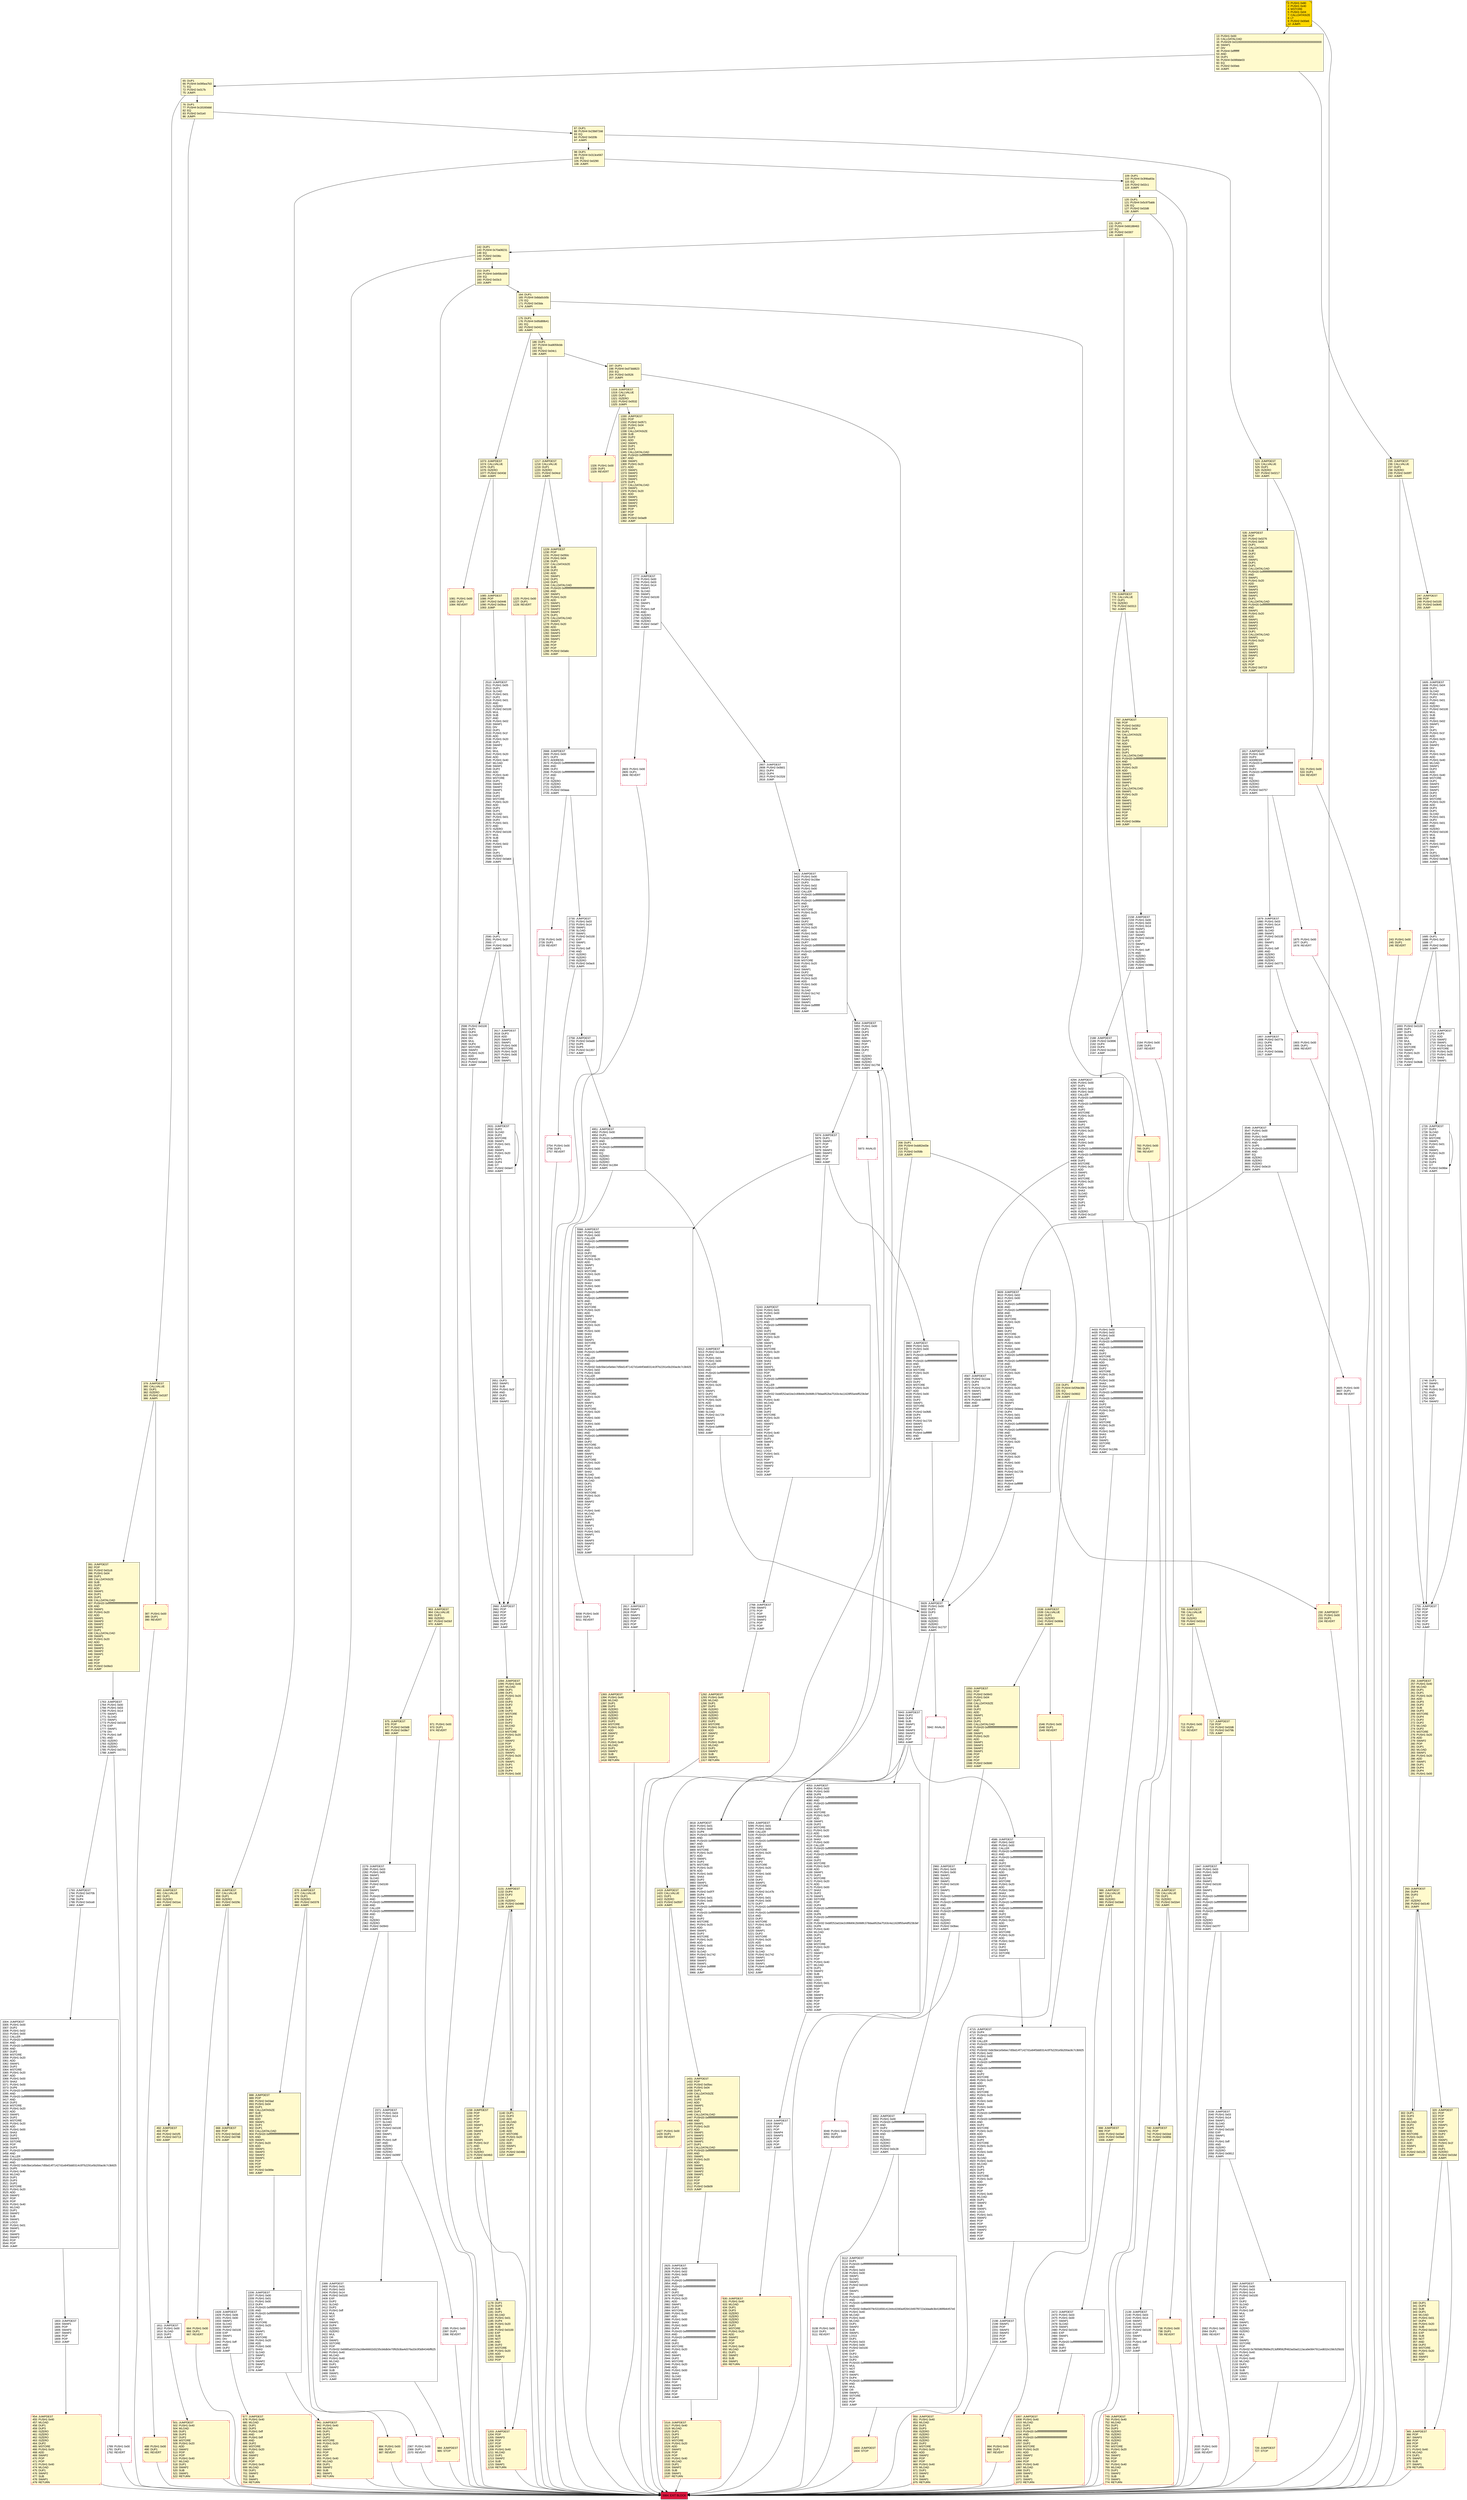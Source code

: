 digraph G {
bgcolor=transparent rankdir=UD;
node [shape=box style=filled color=black fillcolor=white fontname=arial fontcolor=black];
164 [label="164: DUP1\l165: PUSH4 0x8da5cb5b\l170: EQ\l171: PUSH2 0x03da\l174: JUMPI\l" fillcolor=lemonchiffon ];
5954 [label="5954: JUMPDEST\l5955: PUSH1 0x00\l5957: DUP1\l5958: DUP3\l5959: DUP5\l5960: ADD\l5961: SWAP1\l5962: POP\l5963: DUP4\l5964: DUP2\l5965: LT\l5966: ISZERO\l5967: ISZERO\l5968: ISZERO\l5969: PUSH2 0x1756\l5972: JUMPI\l" ];
4951 [label="4951: JUMPDEST\l4952: PUSH1 0x00\l4954: DUP1\l4955: PUSH20 0xffffffffffffffffffffffffffffffffffffffff\l4976: AND\l4977: DUP4\l4978: PUSH20 0xffffffffffffffffffffffffffffffffffffffff\l4999: AND\l5000: EQ\l5001: ISZERO\l5002: ISZERO\l5003: ISZERO\l5004: PUSH2 0x1394\l5007: JUMPI\l" ];
2726 [label="2726: PUSH1 0x00\l2728: DUP1\l2729: REVERT\l" shape=Msquare color=crimson ];
1685 [label="1685: DUP1\l1686: PUSH1 0x1f\l1688: LT\l1689: PUSH2 0x06b0\l1692: JUMPI\l" ];
197 [label="197: DUP1\l198: PUSH4 0xd73dd623\l203: EQ\l204: PUSH2 0x0526\l207: JUMPI\l" fillcolor=lemonchiffon ];
717 [label="717: JUMPDEST\l718: POP\l719: PUSH2 0x02d6\l722: PUSH2 0x079b\l725: JUMP\l" fillcolor=lemonchiffon ];
5943 [label="5943: JUMPDEST\l5944: DUP2\l5945: DUP4\l5946: SUB\l5947: SWAP1\l5948: POP\l5949: SWAP3\l5950: SWAP2\l5951: POP\l5952: POP\l5953: JUMP\l" ];
677 [label="677: JUMPDEST\l678: PUSH1 0x40\l680: MLOAD\l681: DUP1\l682: DUP3\l683: PUSH1 0xff\l685: AND\l686: PUSH1 0xff\l688: AND\l689: DUP2\l690: MSTORE\l691: PUSH1 0x20\l693: ADD\l694: SWAP2\l695: POP\l696: POP\l697: PUSH1 0x40\l699: MLOAD\l700: DUP1\l701: SWAP2\l702: SUB\l703: SWAP1\l704: RETURN\l" fillcolor=lemonchiffon shape=Msquare color=crimson ];
740 [label="740: JUMPDEST\l741: POP\l742: PUSH2 0x02ed\l745: PUSH2 0x085b\l748: JUMP\l" fillcolor=lemonchiffon ];
888 [label="888: JUMPDEST\l889: POP\l890: PUSH2 0x03ad\l893: PUSH1 0x04\l895: DUP1\l896: CALLDATASIZE\l897: SUB\l898: DUP2\l899: ADD\l900: SWAP1\l901: DUP1\l902: DUP1\l903: CALLDATALOAD\l904: PUSH20 0xffffffffffffffffffffffffffffffffffffffff\l925: AND\l926: SWAP1\l927: PUSH1 0x20\l929: ADD\l930: SWAP1\l931: SWAP3\l932: SWAP2\l933: SWAP1\l934: POP\l935: POP\l936: POP\l937: PUSH2 0x089e\l940: JUMP\l" fillcolor=lemonchiffon ];
2158 [label="2158: JUMPDEST\l2159: PUSH1 0x00\l2161: PUSH1 0x03\l2163: PUSH1 0x14\l2165: SWAP1\l2166: SLOAD\l2167: SWAP1\l2168: PUSH2 0x0100\l2171: EXP\l2172: SWAP1\l2173: DIV\l2174: PUSH1 0xff\l2176: AND\l2177: ISZERO\l2178: ISZERO\l2179: ISZERO\l2180: PUSH2 0x088c\l2183: JUMPI\l" ];
2472 [label="2472: JUMPDEST\l2473: PUSH1 0x03\l2475: PUSH1 0x00\l2477: SWAP1\l2478: SLOAD\l2479: SWAP1\l2480: PUSH2 0x0100\l2483: EXP\l2484: SWAP1\l2485: DIV\l2486: PUSH20 0xffffffffffffffffffffffffffffffffffffffff\l2507: AND\l2508: DUP2\l2509: JUMP\l" ];
131 [label="131: DUP1\l132: PUSH4 0x66188463\l137: EQ\l138: PUSH2 0x0307\l141: JUMPI\l" fillcolor=lemonchiffon ];
1085 [label="1085: JUMPDEST\l1086: POP\l1087: PUSH2 0x0446\l1090: PUSH2 0x09ce\l1093: JUMP\l" fillcolor=lemonchiffon ];
2631 [label="2631: JUMPDEST\l2632: DUP2\l2633: SLOAD\l2634: DUP2\l2635: MSTORE\l2636: SWAP1\l2637: PUSH1 0x01\l2639: ADD\l2640: SWAP1\l2641: PUSH1 0x20\l2643: ADD\l2644: DUP1\l2645: DUP4\l2646: GT\l2647: PUSH2 0x0a47\l2650: JUMPI\l" ];
1318 [label="1318: JUMPDEST\l1319: CALLVALUE\l1320: DUP1\l1321: ISZERO\l1322: PUSH2 0x0532\l1325: JUMPI\l" fillcolor=lemonchiffon ];
941 [label="941: JUMPDEST\l942: PUSH1 0x40\l944: MLOAD\l945: DUP1\l946: DUP3\l947: DUP2\l948: MSTORE\l949: PUSH1 0x20\l951: ADD\l952: SWAP2\l953: POP\l954: POP\l955: PUSH1 0x40\l957: MLOAD\l958: DUP1\l959: SWAP2\l960: SUB\l961: SWAP1\l962: RETURN\l" fillcolor=lemonchiffon shape=Msquare color=crimson ];
775 [label="775: JUMPDEST\l776: CALLVALUE\l777: DUP1\l778: ISZERO\l779: PUSH2 0x0313\l782: JUMPI\l" fillcolor=lemonchiffon ];
87 [label="87: DUP1\l88: PUSH4 0x23b872dd\l93: EQ\l94: PUSH2 0x020b\l97: JUMPI\l" fillcolor=lemonchiffon ];
387 [label="387: PUSH1 0x00\l389: DUP1\l390: REVERT\l" fillcolor=lemonchiffon shape=Msquare color=crimson ];
2617 [label="2617: JUMPDEST\l2618: DUP3\l2619: ADD\l2620: SWAP2\l2621: SWAP1\l2622: PUSH1 0x00\l2624: MSTORE\l2625: PUSH1 0x20\l2627: PUSH1 0x00\l2629: SHA3\l2630: SWAP1\l" ];
656 [label="656: JUMPDEST\l657: CALLVALUE\l658: DUP1\l659: ISZERO\l660: PUSH2 0x029c\l663: JUMPI\l" fillcolor=lemonchiffon ];
1073 [label="1073: JUMPDEST\l1074: CALLVALUE\l1075: DUP1\l1076: ISZERO\l1077: PUSH2 0x043d\l1080: JUMPI\l" fillcolor=lemonchiffon ];
3304 [label="3304: JUMPDEST\l3305: PUSH1 0x00\l3307: DUP2\l3308: PUSH1 0x02\l3310: PUSH1 0x00\l3312: CALLER\l3313: PUSH20 0xffffffffffffffffffffffffffffffffffffffff\l3334: AND\l3335: PUSH20 0xffffffffffffffffffffffffffffffffffffffff\l3356: AND\l3357: DUP2\l3358: MSTORE\l3359: PUSH1 0x20\l3361: ADD\l3362: SWAP1\l3363: DUP2\l3364: MSTORE\l3365: PUSH1 0x20\l3367: ADD\l3368: PUSH1 0x00\l3370: SHA3\l3371: PUSH1 0x00\l3373: DUP6\l3374: PUSH20 0xffffffffffffffffffffffffffffffffffffffff\l3395: AND\l3396: PUSH20 0xffffffffffffffffffffffffffffffffffffffff\l3417: AND\l3418: DUP2\l3419: MSTORE\l3420: PUSH1 0x20\l3422: ADD\l3423: SWAP1\l3424: DUP2\l3425: MSTORE\l3426: PUSH1 0x20\l3428: ADD\l3429: PUSH1 0x00\l3431: SHA3\l3432: DUP2\l3433: SWAP1\l3434: SSTORE\l3435: POP\l3436: DUP3\l3437: PUSH20 0xffffffffffffffffffffffffffffffffffffffff\l3458: AND\l3459: CALLER\l3460: PUSH20 0xffffffffffffffffffffffffffffffffffffffff\l3481: AND\l3482: PUSH32 0x8c5be1e5ebec7d5bd14f71427d1e84f3dd0314c0f7b2291e5b200ac8c7c3b925\l3515: DUP5\l3516: PUSH1 0x40\l3518: MLOAD\l3519: DUP1\l3520: DUP3\l3521: DUP2\l3522: MSTORE\l3523: PUSH1 0x20\l3525: ADD\l3526: SWAP2\l3527: POP\l3528: POP\l3529: PUSH1 0x40\l3531: MLOAD\l3532: DUP1\l3533: SWAP2\l3534: SUB\l3535: SWAP1\l3536: LOG3\l3537: PUSH1 0x01\l3539: SWAP1\l3540: POP\l3541: SWAP3\l3542: SWAP2\l3543: POP\l3544: POP\l3545: JUMP\l" ];
2184 [label="2184: PUSH1 0x00\l2186: DUP1\l2187: REVERT\l" shape=Msquare color=crimson ];
1203 [label="1203: JUMPDEST\l1204: POP\l1205: SWAP3\l1206: POP\l1207: POP\l1208: POP\l1209: PUSH1 0x40\l1211: MLOAD\l1212: DUP1\l1213: SWAP2\l1214: SUB\l1215: SWAP1\l1216: RETURN\l" fillcolor=lemonchiffon shape=Msquare color=crimson ];
4586 [label="4586: JUMPDEST\l4587: PUSH1 0x02\l4589: PUSH1 0x00\l4591: CALLER\l4592: PUSH20 0xffffffffffffffffffffffffffffffffffffffff\l4613: AND\l4614: PUSH20 0xffffffffffffffffffffffffffffffffffffffff\l4635: AND\l4636: DUP2\l4637: MSTORE\l4638: PUSH1 0x20\l4640: ADD\l4641: SWAP1\l4642: DUP2\l4643: MSTORE\l4644: PUSH1 0x20\l4646: ADD\l4647: PUSH1 0x00\l4649: SHA3\l4650: PUSH1 0x00\l4652: DUP7\l4653: PUSH20 0xffffffffffffffffffffffffffffffffffffffff\l4674: AND\l4675: PUSH20 0xffffffffffffffffffffffffffffffffffffffff\l4696: AND\l4697: DUP2\l4698: MSTORE\l4699: PUSH1 0x20\l4701: ADD\l4702: SWAP1\l4703: DUP2\l4704: MSTORE\l4705: PUSH1 0x20\l4707: ADD\l4708: PUSH1 0x00\l4710: SHA3\l4711: DUP2\l4712: SWAP1\l4713: SSTORE\l4714: POP\l" ];
1907 [label="1907: JUMPDEST\l1908: PUSH2 0x077e\l1911: DUP6\l1912: DUP6\l1913: DUP6\l1914: PUSH2 0x0dda\l1917: JUMP\l" ];
1292 [label="1292: JUMPDEST\l1293: PUSH1 0x40\l1295: MLOAD\l1296: DUP1\l1297: DUP3\l1298: ISZERO\l1299: ISZERO\l1300: ISZERO\l1301: ISZERO\l1302: DUP2\l1303: MSTORE\l1304: PUSH1 0x20\l1306: ADD\l1307: SWAP2\l1308: POP\l1309: POP\l1310: PUSH1 0x40\l1312: MLOAD\l1313: DUP1\l1314: SWAP2\l1315: SUB\l1316: SWAP1\l1317: RETURN\l" fillcolor=lemonchiffon shape=Msquare color=crimson ];
5008 [label="5008: PUSH1 0x00\l5010: DUP1\l5011: REVERT\l" shape=Msquare color=crimson ];
1330 [label="1330: JUMPDEST\l1331: POP\l1332: PUSH2 0x0571\l1335: PUSH1 0x04\l1337: DUP1\l1338: CALLDATASIZE\l1339: SUB\l1340: DUP2\l1341: ADD\l1342: SWAP1\l1343: DUP1\l1344: DUP1\l1345: CALLDATALOAD\l1346: PUSH20 0xffffffffffffffffffffffffffffffffffffffff\l1367: AND\l1368: SWAP1\l1369: PUSH1 0x20\l1371: ADD\l1372: SWAP1\l1373: SWAP3\l1374: SWAP2\l1375: SWAP1\l1376: DUP1\l1377: CALLDATALOAD\l1378: SWAP1\l1379: PUSH1 0x20\l1381: ADD\l1382: SWAP1\l1383: SWAP3\l1384: SWAP2\l1385: SWAP1\l1386: POP\l1387: POP\l1388: POP\l1389: PUSH2 0x0ad9\l1392: JUMP\l" fillcolor=lemonchiffon ];
1427 [label="1427: PUSH1 0x00\l1429: DUP1\l1430: REVERT\l" fillcolor=lemonchiffon shape=Msquare color=crimson ];
2139 [label="2139: JUMPDEST\l2140: PUSH1 0x03\l2142: PUSH1 0x14\l2144: SWAP1\l2145: SLOAD\l2146: SWAP1\l2147: PUSH2 0x0100\l2150: EXP\l2151: SWAP1\l2152: DIV\l2153: PUSH1 0xff\l2155: AND\l2156: DUP2\l2157: JUMP\l" ];
2598 [label="2598: PUSH2 0x0100\l2601: DUP1\l2602: DUP4\l2603: SLOAD\l2604: DIV\l2605: MUL\l2606: DUP4\l2607: MSTORE\l2608: SWAP2\l2609: PUSH1 0x20\l2611: ADD\l2612: SWAP2\l2613: PUSH2 0x0a64\l2616: JUMP\l" ];
2039 [label="2039: JUMPDEST\l2040: PUSH1 0x03\l2042: PUSH1 0x14\l2044: SWAP1\l2045: SLOAD\l2046: SWAP1\l2047: PUSH2 0x0100\l2050: EXP\l2051: SWAP1\l2052: DIV\l2053: PUSH1 0xff\l2055: AND\l2056: ISZERO\l2057: ISZERO\l2058: PUSH2 0x0812\l2061: JUMPI\l" ];
2198 [label="2198: JUMPDEST\l2199: SWAP1\l2200: POP\l2201: SWAP3\l2202: SWAP2\l2203: POP\l2204: POP\l2205: JUMP\l" ];
3609 [label="3609: JUMPDEST\l3610: PUSH1 0x02\l3612: PUSH1 0x00\l3614: DUP7\l3615: PUSH20 0xffffffffffffffffffffffffffffffffffffffff\l3636: AND\l3637: PUSH20 0xffffffffffffffffffffffffffffffffffffffff\l3658: AND\l3659: DUP2\l3660: MSTORE\l3661: PUSH1 0x20\l3663: ADD\l3664: SWAP1\l3665: DUP2\l3666: MSTORE\l3667: PUSH1 0x20\l3669: ADD\l3670: PUSH1 0x00\l3672: SHA3\l3673: PUSH1 0x00\l3675: CALLER\l3676: PUSH20 0xffffffffffffffffffffffffffffffffffffffff\l3697: AND\l3698: PUSH20 0xffffffffffffffffffffffffffffffffffffffff\l3719: AND\l3720: DUP2\l3721: MSTORE\l3722: PUSH1 0x20\l3724: ADD\l3725: SWAP1\l3726: DUP2\l3727: MSTORE\l3728: PUSH1 0x20\l3730: ADD\l3731: PUSH1 0x00\l3733: SHA3\l3734: SLOAD\l3735: SWAP1\l3736: POP\l3737: PUSH2 0x0eea\l3740: DUP4\l3741: PUSH1 0x01\l3743: PUSH1 0x00\l3745: DUP9\l3746: PUSH20 0xffffffffffffffffffffffffffffffffffffffff\l3767: AND\l3768: PUSH20 0xffffffffffffffffffffffffffffffffffffffff\l3789: AND\l3790: DUP2\l3791: MSTORE\l3792: PUSH1 0x20\l3794: ADD\l3795: SWAP1\l3796: DUP2\l3797: MSTORE\l3798: PUSH1 0x20\l3800: ADD\l3801: PUSH1 0x00\l3803: SHA3\l3804: SLOAD\l3805: PUSH2 0x1729\l3808: SWAP1\l3809: SWAP2\l3810: SWAP1\l3811: PUSH4 0xffffffff\l3816: AND\l3817: JUMP\l" ];
664 [label="664: PUSH1 0x00\l666: DUP1\l667: REVERT\l" fillcolor=lemonchiffon shape=Msquare color=crimson ];
5974 [label="5974: JUMPDEST\l5975: DUP1\l5976: SWAP2\l5977: POP\l5978: POP\l5979: SWAP3\l5980: SWAP2\l5981: POP\l5982: POP\l5983: JUMP\l" ];
535 [label="535: JUMPDEST\l536: POP\l537: PUSH2 0x0276\l540: PUSH1 0x04\l542: DUP1\l543: CALLDATASIZE\l544: SUB\l545: DUP2\l546: ADD\l547: SWAP1\l548: DUP1\l549: DUP1\l550: CALLDATALOAD\l551: PUSH20 0xffffffffffffffffffffffffffffffffffffffff\l572: AND\l573: SWAP1\l574: PUSH1 0x20\l576: ADD\l577: SWAP1\l578: SWAP3\l579: SWAP2\l580: SWAP1\l581: DUP1\l582: CALLDATALOAD\l583: PUSH20 0xffffffffffffffffffffffffffffffffffffffff\l604: AND\l605: SWAP1\l606: PUSH1 0x20\l608: ADD\l609: SWAP1\l610: SWAP3\l611: SWAP2\l612: SWAP1\l613: DUP1\l614: CALLDATALOAD\l615: SWAP1\l616: PUSH1 0x20\l618: ADD\l619: SWAP1\l620: SWAP3\l621: SWAP2\l622: SWAP1\l623: POP\l624: POP\l625: POP\l626: PUSH2 0x0719\l629: JUMP\l" fillcolor=lemonchiffon ];
208 [label="208: DUP1\l209: PUSH4 0xdd62ed3e\l214: EQ\l215: PUSH2 0x058b\l218: JUMPI\l" fillcolor=lemonchiffon ];
2510 [label="2510: JUMPDEST\l2511: PUSH1 0x05\l2513: DUP1\l2514: SLOAD\l2515: PUSH1 0x01\l2517: DUP2\l2518: PUSH1 0x01\l2520: AND\l2521: ISZERO\l2522: PUSH2 0x0100\l2525: MUL\l2526: SUB\l2527: AND\l2528: PUSH1 0x02\l2530: SWAP1\l2531: DIV\l2532: DUP1\l2533: PUSH1 0x1f\l2535: ADD\l2536: PUSH1 0x20\l2538: DUP1\l2539: SWAP2\l2540: DIV\l2541: MUL\l2542: PUSH1 0x20\l2544: ADD\l2545: PUSH1 0x40\l2547: MLOAD\l2548: SWAP1\l2549: DUP2\l2550: ADD\l2551: PUSH1 0x40\l2553: MSTORE\l2554: DUP1\l2555: SWAP3\l2556: SWAP2\l2557: SWAP1\l2558: DUP2\l2559: DUP2\l2560: MSTORE\l2561: PUSH1 0x20\l2563: ADD\l2564: DUP3\l2565: DUP1\l2566: SLOAD\l2567: PUSH1 0x01\l2569: DUP2\l2570: PUSH1 0x01\l2572: AND\l2573: ISZERO\l2574: PUSH2 0x0100\l2577: MUL\l2578: SUB\l2579: AND\l2580: PUSH1 0x02\l2582: SWAP1\l2583: DIV\l2584: DUP1\l2585: ISZERO\l2586: PUSH2 0x0a64\l2589: JUMPI\l" ];
736 [label="736: PUSH1 0x00\l738: DUP1\l739: REVERT\l" fillcolor=lemonchiffon shape=Msquare color=crimson ];
726 [label="726: JUMPDEST\l727: STOP\l" fillcolor=lemonchiffon shape=Msquare color=crimson ];
2807 [label="2807: JUMPDEST\l2808: PUSH2 0x0b01\l2811: DUP4\l2812: DUP4\l2813: PUSH2 0x152d\l2816: JUMP\l" ];
994 [label="994: PUSH1 0x00\l996: DUP1\l997: REVERT\l" fillcolor=lemonchiffon shape=Msquare color=crimson ];
2777 [label="2777: JUMPDEST\l2778: PUSH1 0x00\l2780: PUSH1 0x03\l2782: PUSH1 0x14\l2784: SWAP1\l2785: SLOAD\l2786: SWAP1\l2787: PUSH2 0x0100\l2790: EXP\l2791: SWAP1\l2792: DIV\l2793: PUSH1 0xff\l2795: AND\l2796: ISZERO\l2797: ISZERO\l2798: ISZERO\l2799: PUSH2 0x0af7\l2802: JUMPI\l" ];
1431 [label="1431: JUMPDEST\l1432: POP\l1433: PUSH2 0x05ec\l1436: PUSH1 0x04\l1438: DUP1\l1439: CALLDATASIZE\l1440: SUB\l1441: DUP2\l1442: ADD\l1443: SWAP1\l1444: DUP1\l1445: DUP1\l1446: CALLDATALOAD\l1447: PUSH20 0xffffffffffffffffffffffffffffffffffffffff\l1468: AND\l1469: SWAP1\l1470: PUSH1 0x20\l1472: ADD\l1473: SWAP1\l1474: SWAP3\l1475: SWAP2\l1476: SWAP1\l1477: DUP1\l1478: CALLDATALOAD\l1479: PUSH20 0xffffffffffffffffffffffffffffffffffffffff\l1500: AND\l1501: SWAP1\l1502: PUSH1 0x20\l1504: ADD\l1505: SWAP1\l1506: SWAP3\l1507: SWAP2\l1508: SWAP1\l1509: POP\l1510: POP\l1511: POP\l1512: PUSH2 0x0b09\l1515: JUMP\l" fillcolor=lemonchiffon ];
1693 [label="1693: PUSH2 0x0100\l1696: DUP1\l1697: DUP4\l1698: SLOAD\l1699: DIV\l1700: MUL\l1701: DUP4\l1702: MSTORE\l1703: SWAP2\l1704: PUSH1 0x20\l1706: ADD\l1707: SWAP2\l1708: PUSH2 0x06db\l1711: JUMP\l" ];
501 [label="501: JUMPDEST\l502: PUSH1 0x40\l504: MLOAD\l505: DUP1\l506: DUP3\l507: DUP2\l508: MSTORE\l509: PUSH1 0x20\l511: ADD\l512: SWAP2\l513: POP\l514: POP\l515: PUSH1 0x40\l517: MLOAD\l518: DUP1\l519: SWAP2\l520: SUB\l521: SWAP1\l522: RETURN\l" fillcolor=lemonchiffon shape=Msquare color=crimson ];
488 [label="488: PUSH1 0x00\l490: DUP1\l491: REVERT\l" fillcolor=lemonchiffon shape=Msquare color=crimson ];
3048 [label="3048: PUSH1 0x00\l3050: DUP1\l3051: REVERT\l" shape=Msquare color=crimson ];
630 [label="630: JUMPDEST\l631: PUSH1 0x40\l633: MLOAD\l634: DUP1\l635: DUP3\l636: ISZERO\l637: ISZERO\l638: ISZERO\l639: ISZERO\l640: DUP2\l641: MSTORE\l642: PUSH1 0x20\l644: ADD\l645: SWAP2\l646: POP\l647: POP\l648: PUSH1 0x40\l650: MLOAD\l651: DUP1\l652: SWAP2\l653: SUB\l654: SWAP1\l655: RETURN\l" fillcolor=lemonchiffon shape=Msquare color=crimson ];
2399 [label="2399: JUMPDEST\l2400: PUSH1 0x01\l2402: PUSH1 0x03\l2404: PUSH1 0x14\l2406: PUSH2 0x0100\l2409: EXP\l2410: DUP2\l2411: SLOAD\l2412: DUP2\l2413: PUSH1 0xff\l2415: MUL\l2416: NOT\l2417: AND\l2418: SWAP1\l2419: DUP4\l2420: ISZERO\l2421: ISZERO\l2422: MUL\l2423: OR\l2424: SWAP1\l2425: SSTORE\l2426: POP\l2427: PUSH32 0x6985a02210a168e66602d3235cb6db0e70f92b3ba4d376a33c0f3d9434bff625\l2460: PUSH1 0x40\l2462: MLOAD\l2463: PUSH1 0x40\l2465: MLOAD\l2466: DUP1\l2467: SWAP2\l2468: SUB\l2469: SWAP1\l2470: LOG1\l2471: JUMP\l" ];
984 [label="984: JUMPDEST\l985: STOP\l" fillcolor=lemonchiffon shape=Msquare color=crimson ];
1393 [label="1393: JUMPDEST\l1394: PUSH1 0x40\l1396: MLOAD\l1397: DUP1\l1398: DUP3\l1399: ISZERO\l1400: ISZERO\l1401: ISZERO\l1402: ISZERO\l1403: DUP2\l1404: MSTORE\l1405: PUSH1 0x20\l1407: ADD\l1408: SWAP2\l1409: POP\l1410: POP\l1411: PUSH1 0x40\l1413: MLOAD\l1414: DUP1\l1415: SWAP2\l1416: SUB\l1417: SWAP1\l1418: RETURN\l" fillcolor=lemonchiffon shape=Msquare color=crimson ];
2960 [label="2960: JUMPDEST\l2961: PUSH1 0x03\l2963: PUSH1 0x00\l2965: SWAP1\l2966: SLOAD\l2967: SWAP1\l2968: PUSH2 0x0100\l2971: EXP\l2972: SWAP1\l2973: DIV\l2974: PUSH20 0xffffffffffffffffffffffffffffffffffffffff\l2995: AND\l2996: PUSH20 0xffffffffffffffffffffffffffffffffffffffff\l3017: AND\l3018: CALLER\l3019: PUSH20 0xffffffffffffffffffffffffffffffffffffffff\l3040: AND\l3041: EQ\l3042: ISZERO\l3043: ISZERO\l3044: PUSH2 0x0bec\l3047: JUMPI\l" ];
2066 [label="2066: JUMPDEST\l2067: PUSH1 0x00\l2069: PUSH1 0x03\l2071: PUSH1 0x14\l2073: PUSH2 0x0100\l2076: EXP\l2077: DUP2\l2078: SLOAD\l2079: DUP2\l2080: PUSH1 0xff\l2082: MUL\l2083: NOT\l2084: AND\l2085: SWAP1\l2086: DUP4\l2087: ISZERO\l2088: ISZERO\l2089: MUL\l2090: OR\l2091: SWAP1\l2092: SSTORE\l2093: POP\l2094: PUSH32 0x7805862f689e2f13df9f062ff482ad3ad112aca9e0847911ed832e158c525b33\l2127: PUSH1 0x40\l2129: MLOAD\l2130: PUSH1 0x40\l2132: MLOAD\l2133: DUP1\l2134: SWAP2\l2135: SUB\l2136: SWAP1\l2137: LOG1\l2138: JUMP\l" ];
243 [label="243: PUSH1 0x00\l245: DUP1\l246: REVERT\l" fillcolor=lemonchiffon shape=Msquare color=crimson ];
2035 [label="2035: PUSH1 0x00\l2037: DUP1\l2038: REVERT\l" shape=Msquare color=crimson ];
2660 [label="2660: JUMPDEST\l2661: POP\l2662: POP\l2663: POP\l2664: POP\l2665: POP\l2666: DUP2\l2667: JUMP\l" ];
2803 [label="2803: PUSH1 0x00\l2805: DUP1\l2806: REVERT\l" shape=Msquare color=crimson ];
5566 [label="5566: JUMPDEST\l5567: PUSH1 0x02\l5569: PUSH1 0x00\l5571: CALLER\l5572: PUSH20 0xffffffffffffffffffffffffffffffffffffffff\l5593: AND\l5594: PUSH20 0xffffffffffffffffffffffffffffffffffffffff\l5615: AND\l5616: DUP2\l5617: MSTORE\l5618: PUSH1 0x20\l5620: ADD\l5621: SWAP1\l5622: DUP2\l5623: MSTORE\l5624: PUSH1 0x20\l5626: ADD\l5627: PUSH1 0x00\l5629: SHA3\l5630: PUSH1 0x00\l5632: DUP6\l5633: PUSH20 0xffffffffffffffffffffffffffffffffffffffff\l5654: AND\l5655: PUSH20 0xffffffffffffffffffffffffffffffffffffffff\l5676: AND\l5677: DUP2\l5678: MSTORE\l5679: PUSH1 0x20\l5681: ADD\l5682: SWAP1\l5683: DUP2\l5684: MSTORE\l5685: PUSH1 0x20\l5687: ADD\l5688: PUSH1 0x00\l5690: SHA3\l5691: DUP2\l5692: SWAP1\l5693: SSTORE\l5694: POP\l5695: DUP3\l5696: PUSH20 0xffffffffffffffffffffffffffffffffffffffff\l5717: AND\l5718: CALLER\l5719: PUSH20 0xffffffffffffffffffffffffffffffffffffffff\l5740: AND\l5741: PUSH32 0x8c5be1e5ebec7d5bd14f71427d1e84f3dd0314c0f7b2291e5b200ac8c7c3b925\l5774: PUSH1 0x02\l5776: PUSH1 0x00\l5778: CALLER\l5779: PUSH20 0xffffffffffffffffffffffffffffffffffffffff\l5800: AND\l5801: PUSH20 0xffffffffffffffffffffffffffffffffffffffff\l5822: AND\l5823: DUP2\l5824: MSTORE\l5825: PUSH1 0x20\l5827: ADD\l5828: SWAP1\l5829: DUP2\l5830: MSTORE\l5831: PUSH1 0x20\l5833: ADD\l5834: PUSH1 0x00\l5836: SHA3\l5837: PUSH1 0x00\l5839: DUP8\l5840: PUSH20 0xffffffffffffffffffffffffffffffffffffffff\l5861: AND\l5862: PUSH20 0xffffffffffffffffffffffffffffffffffffffff\l5883: AND\l5884: DUP2\l5885: MSTORE\l5886: PUSH1 0x20\l5888: ADD\l5889: SWAP1\l5890: DUP2\l5891: MSTORE\l5892: PUSH1 0x20\l5894: ADD\l5895: PUSH1 0x00\l5897: SHA3\l5898: SLOAD\l5899: PUSH1 0x40\l5901: MLOAD\l5902: DUP1\l5903: DUP3\l5904: DUP2\l5905: MSTORE\l5906: PUSH1 0x20\l5908: ADD\l5909: SWAP2\l5910: POP\l5911: POP\l5912: PUSH1 0x40\l5914: MLOAD\l5915: DUP1\l5916: SWAP2\l5917: SUB\l5918: SWAP1\l5919: LOG3\l5920: PUSH1 0x01\l5922: SWAP1\l5923: POP\l5924: SWAP3\l5925: SWAP2\l5926: POP\l5927: POP\l5928: JUMP\l" ];
1789 [label="1789: PUSH1 0x00\l1791: DUP1\l1792: REVERT\l" shape=Msquare color=crimson ];
2188 [label="2188: JUMPDEST\l2189: PUSH2 0x0896\l2192: DUP4\l2193: DUP4\l2194: PUSH2 0x10c6\l2197: JUMP\l" ];
0 [label="0: PUSH1 0x80\l2: PUSH1 0x40\l4: MSTORE\l5: PUSH1 0x04\l7: CALLDATASIZE\l8: LT\l9: PUSH2 0x00e6\l12: JUMPI\l" fillcolor=lemonchiffon shape=Msquare fillcolor=gold ];
728 [label="728: JUMPDEST\l729: CALLVALUE\l730: DUP1\l731: ISZERO\l732: PUSH2 0x02e4\l735: JUMPI\l" fillcolor=lemonchiffon ];
1538 [label="1538: JUMPDEST\l1539: CALLVALUE\l1540: DUP1\l1541: ISZERO\l1542: PUSH2 0x060e\l1545: JUMPI\l" fillcolor=lemonchiffon ];
340 [label="340: DUP1\l341: DUP3\l342: SUB\l343: DUP1\l344: MLOAD\l345: PUSH1 0x01\l347: DUP4\l348: PUSH1 0x20\l350: SUB\l351: PUSH2 0x0100\l354: EXP\l355: SUB\l356: NOT\l357: AND\l358: DUP2\l359: MSTORE\l360: PUSH1 0x20\l362: ADD\l363: SWAP2\l364: POP\l" fillcolor=lemonchiffon ];
1516 [label="1516: JUMPDEST\l1517: PUSH1 0x40\l1519: MLOAD\l1520: DUP1\l1521: DUP3\l1522: DUP2\l1523: MSTORE\l1524: PUSH1 0x20\l1526: ADD\l1527: SWAP2\l1528: POP\l1529: POP\l1530: PUSH1 0x40\l1532: MLOAD\l1533: DUP1\l1534: SWAP2\l1535: SUB\l1536: SWAP1\l1537: RETURN\l" fillcolor=lemonchiffon shape=Msquare color=crimson ];
5984 [label="5984: EXIT BLOCK\l" fillcolor=crimson ];
219 [label="219: DUP1\l220: PUSH4 0xf2fde38b\l225: EQ\l226: PUSH2 0x0602\l229: JUMPI\l" fillcolor=lemonchiffon ];
186 [label="186: DUP1\l187: PUSH4 0xa9059cbb\l192: EQ\l193: PUSH2 0x04c1\l196: JUMPI\l" fillcolor=lemonchiffon ];
2651 [label="2651: DUP3\l2652: SWAP1\l2653: SUB\l2654: PUSH1 0x1f\l2656: AND\l2657: DUP3\l2658: ADD\l2659: SWAP2\l" ];
2754 [label="2754: PUSH1 0x00\l2756: DUP1\l2757: REVERT\l" shape=Msquare color=crimson ];
713 [label="713: PUSH1 0x00\l715: DUP1\l716: REVERT\l" fillcolor=lemonchiffon shape=Msquare color=crimson ];
1225 [label="1225: PUSH1 0x00\l1227: DUP1\l1228: REVERT\l" fillcolor=lemonchiffon shape=Msquare color=crimson ];
1879 [label="1879: JUMPDEST\l1880: PUSH1 0x03\l1882: PUSH1 0x14\l1884: SWAP1\l1885: SLOAD\l1886: SWAP1\l1887: PUSH2 0x0100\l1890: EXP\l1891: SWAP1\l1892: DIV\l1893: PUSH1 0xff\l1895: AND\l1896: ISZERO\l1897: ISZERO\l1898: ISZERO\l1899: PUSH2 0x0773\l1902: JUMPI\l" ];
293 [label="293: JUMPDEST\l294: DUP4\l295: DUP2\l296: LT\l297: ISZERO\l298: PUSH2 0x0140\l301: JUMPI\l" fillcolor=lemonchiffon ];
1947 [label="1947: JUMPDEST\l1948: PUSH1 0x03\l1950: PUSH1 0x00\l1952: SWAP1\l1953: SLOAD\l1954: SWAP1\l1955: PUSH2 0x0100\l1958: EXP\l1959: SWAP1\l1960: DIV\l1961: PUSH20 0xffffffffffffffffffffffffffffffffffffffff\l1982: AND\l1983: PUSH20 0xffffffffffffffffffffffffffffffffffffffff\l2004: AND\l2005: CALLER\l2006: PUSH20 0xffffffffffffffffffffffffffffffffffffffff\l2027: AND\l2028: EQ\l2029: ISZERO\l2030: ISZERO\l2031: PUSH2 0x07f7\l2034: JUMPI\l" ];
971 [label="971: PUSH1 0x00\l973: DUP1\l974: REVERT\l" fillcolor=lemonchiffon shape=Msquare color=crimson ];
1140 [label="1140: DUP1\l1141: DUP3\l1142: ADD\l1143: MLOAD\l1144: DUP2\l1145: DUP5\l1146: ADD\l1147: MSTORE\l1148: PUSH1 0x20\l1150: DUP2\l1151: ADD\l1152: SWAP1\l1153: POP\l1154: PUSH2 0x046b\l1157: JUMP\l" fillcolor=lemonchiffon ];
4294 [label="4294: JUMPDEST\l4295: PUSH1 0x00\l4297: DUP1\l4298: PUSH1 0x02\l4300: PUSH1 0x00\l4302: CALLER\l4303: PUSH20 0xffffffffffffffffffffffffffffffffffffffff\l4324: AND\l4325: PUSH20 0xffffffffffffffffffffffffffffffffffffffff\l4346: AND\l4347: DUP2\l4348: MSTORE\l4349: PUSH1 0x20\l4351: ADD\l4352: SWAP1\l4353: DUP2\l4354: MSTORE\l4355: PUSH1 0x20\l4357: ADD\l4358: PUSH1 0x00\l4360: SHA3\l4361: PUSH1 0x00\l4363: DUP6\l4364: PUSH20 0xffffffffffffffffffffffffffffffffffffffff\l4385: AND\l4386: PUSH20 0xffffffffffffffffffffffffffffffffffffffff\l4407: AND\l4408: DUP2\l4409: MSTORE\l4410: PUSH1 0x20\l4412: ADD\l4413: SWAP1\l4414: DUP2\l4415: MSTORE\l4416: PUSH1 0x20\l4418: ADD\l4419: PUSH1 0x00\l4421: SHA3\l4422: SLOAD\l4423: SWAP1\l4424: POP\l4425: DUP1\l4426: DUP4\l4427: GT\l4428: ISZERO\l4429: PUSH2 0x11d7\l4432: JUMPI\l" ];
986 [label="986: JUMPDEST\l987: CALLVALUE\l988: DUP1\l989: ISZERO\l990: PUSH2 0x03e6\l993: JUMPI\l" fillcolor=lemonchiffon ];
975 [label="975: JUMPDEST\l976: POP\l977: PUSH2 0x03d8\l980: PUSH2 0x08e7\l983: JUMP\l" fillcolor=lemonchiffon ];
850 [label="850: JUMPDEST\l851: PUSH1 0x40\l853: MLOAD\l854: DUP1\l855: DUP3\l856: ISZERO\l857: ISZERO\l858: ISZERO\l859: ISZERO\l860: DUP2\l861: MSTORE\l862: PUSH1 0x20\l864: ADD\l865: SWAP2\l866: POP\l867: POP\l868: PUSH1 0x40\l870: MLOAD\l871: DUP1\l872: SWAP2\l873: SUB\l874: SWAP1\l875: RETURN\l" fillcolor=lemonchiffon shape=Msquare color=crimson ];
876 [label="876: JUMPDEST\l877: CALLVALUE\l878: DUP1\l879: ISZERO\l880: PUSH2 0x0378\l883: JUMPI\l" fillcolor=lemonchiffon ];
1550 [label="1550: JUMPDEST\l1551: POP\l1552: PUSH2 0x0643\l1555: PUSH1 0x04\l1557: DUP1\l1558: CALLDATASIZE\l1559: SUB\l1560: DUP2\l1561: ADD\l1562: SWAP1\l1563: DUP1\l1564: DUP1\l1565: CALLDATALOAD\l1566: PUSH20 0xffffffffffffffffffffffffffffffffffffffff\l1587: AND\l1588: SWAP1\l1589: PUSH1 0x20\l1591: ADD\l1592: SWAP1\l1593: SWAP3\l1594: SWAP2\l1595: SWAP1\l1596: POP\l1597: POP\l1598: POP\l1599: PUSH2 0x0b90\l1602: JUMP\l" fillcolor=lemonchiffon ];
480 [label="480: JUMPDEST\l481: CALLVALUE\l482: DUP1\l483: ISZERO\l484: PUSH2 0x01ec\l487: JUMPI\l" fillcolor=lemonchiffon ];
76 [label="76: DUP1\l77: PUSH4 0x18160ddd\l82: EQ\l83: PUSH2 0x01e0\l86: JUMPI\l" fillcolor=lemonchiffon ];
5012 [label="5012: JUMPDEST\l5013: PUSH2 0x13e6\l5016: DUP3\l5017: PUSH1 0x01\l5019: PUSH1 0x00\l5021: CALLER\l5022: PUSH20 0xffffffffffffffffffffffffffffffffffffffff\l5043: AND\l5044: PUSH20 0xffffffffffffffffffffffffffffffffffffffff\l5065: AND\l5066: DUP2\l5067: MSTORE\l5068: PUSH1 0x20\l5070: ADD\l5071: SWAP1\l5072: DUP2\l5073: MSTORE\l5074: PUSH1 0x20\l5076: ADD\l5077: PUSH1 0x00\l5079: SHA3\l5080: SLOAD\l5081: PUSH2 0x1729\l5084: SWAP1\l5085: SWAP2\l5086: SWAP1\l5087: PUSH4 0xffffffff\l5092: AND\l5093: JUMP\l" ];
3546 [label="3546: JUMPDEST\l3547: PUSH1 0x00\l3549: DUP1\l3550: PUSH1 0x00\l3552: PUSH20 0xffffffffffffffffffffffffffffffffffffffff\l3573: AND\l3574: DUP5\l3575: PUSH20 0xffffffffffffffffffffffffffffffffffffffff\l3596: AND\l3597: EQ\l3598: ISZERO\l3599: ISZERO\l3600: ISZERO\l3601: PUSH2 0x0e19\l3604: JUMPI\l" ];
2206 [label="2206: JUMPDEST\l2207: PUSH1 0x00\l2209: PUSH1 0x01\l2211: PUSH1 0x00\l2213: DUP4\l2214: PUSH20 0xffffffffffffffffffffffffffffffffffffffff\l2235: AND\l2236: PUSH20 0xffffffffffffffffffffffffffffffffffffffff\l2257: AND\l2258: DUP2\l2259: MSTORE\l2260: PUSH1 0x20\l2262: ADD\l2263: SWAP1\l2264: DUP2\l2265: MSTORE\l2266: PUSH1 0x20\l2268: ADD\l2269: PUSH1 0x00\l2271: SHA3\l2272: SLOAD\l2273: SWAP1\l2274: POP\l2275: SWAP2\l2276: SWAP1\l2277: POP\l2278: JUMP\l" ];
2768 [label="2768: JUMPDEST\l2769: SWAP2\l2770: POP\l2771: POP\l2772: SWAP3\l2773: SWAP2\l2774: POP\l2775: POP\l2776: JUMP\l" ];
3818 [label="3818: JUMPDEST\l3819: PUSH1 0x01\l3821: PUSH1 0x00\l3823: DUP8\l3824: PUSH20 0xffffffffffffffffffffffffffffffffffffffff\l3845: AND\l3846: PUSH20 0xffffffffffffffffffffffffffffffffffffffff\l3867: AND\l3868: DUP2\l3869: MSTORE\l3870: PUSH1 0x20\l3872: ADD\l3873: SWAP1\l3874: DUP2\l3875: MSTORE\l3876: PUSH1 0x20\l3878: ADD\l3879: PUSH1 0x00\l3881: SHA3\l3882: DUP2\l3883: SWAP1\l3884: SSTORE\l3885: POP\l3886: PUSH2 0x0f7f\l3889: DUP4\l3890: PUSH1 0x01\l3892: PUSH1 0x00\l3894: DUP8\l3895: PUSH20 0xffffffffffffffffffffffffffffffffffffffff\l3916: AND\l3917: PUSH20 0xffffffffffffffffffffffffffffffffffffffff\l3938: AND\l3939: DUP2\l3940: MSTORE\l3941: PUSH1 0x20\l3943: ADD\l3944: SWAP1\l3945: DUP2\l3946: MSTORE\l3947: PUSH1 0x20\l3949: ADD\l3950: PUSH1 0x00\l3952: SHA3\l3953: SLOAD\l3954: PUSH2 0x1742\l3957: SWAP1\l3958: SWAP2\l3959: SWAP1\l3960: PUSH4 0xffffffff\l3965: AND\l3966: JUMP\l" ];
1793 [label="1793: JUMPDEST\l1794: PUSH2 0x070b\l1797: DUP4\l1798: DUP4\l1799: PUSH2 0x0ce8\l1802: JUMP\l" ];
523 [label="523: JUMPDEST\l524: CALLVALUE\l525: DUP1\l526: ISZERO\l527: PUSH2 0x0217\l530: JUMPI\l" fillcolor=lemonchiffon ];
3108 [label="3108: PUSH1 0x00\l3110: DUP1\l3111: REVERT\l" shape=Msquare color=crimson ];
4715 [label="4715: JUMPDEST\l4716: DUP4\l4717: PUSH20 0xffffffffffffffffffffffffffffffffffffffff\l4738: AND\l4739: CALLER\l4740: PUSH20 0xffffffffffffffffffffffffffffffffffffffff\l4761: AND\l4762: PUSH32 0x8c5be1e5ebec7d5bd14f71427d1e84f3dd0314c0f7b2291e5b200ac8c7c3b925\l4795: PUSH1 0x02\l4797: PUSH1 0x00\l4799: CALLER\l4800: PUSH20 0xffffffffffffffffffffffffffffffffffffffff\l4821: AND\l4822: PUSH20 0xffffffffffffffffffffffffffffffffffffffff\l4843: AND\l4844: DUP2\l4845: MSTORE\l4846: PUSH1 0x20\l4848: ADD\l4849: SWAP1\l4850: DUP2\l4851: MSTORE\l4852: PUSH1 0x20\l4854: ADD\l4855: PUSH1 0x00\l4857: SHA3\l4858: PUSH1 0x00\l4860: DUP9\l4861: PUSH20 0xffffffffffffffffffffffffffffffffffffffff\l4882: AND\l4883: PUSH20 0xffffffffffffffffffffffffffffffffffffffff\l4904: AND\l4905: DUP2\l4906: MSTORE\l4907: PUSH1 0x20\l4909: ADD\l4910: SWAP1\l4911: DUP2\l4912: MSTORE\l4913: PUSH1 0x20\l4915: ADD\l4916: PUSH1 0x00\l4918: SHA3\l4919: SLOAD\l4920: PUSH1 0x40\l4922: MLOAD\l4923: DUP1\l4924: DUP3\l4925: DUP2\l4926: MSTORE\l4927: PUSH1 0x20\l4929: ADD\l4930: SWAP2\l4931: POP\l4932: POP\l4933: PUSH1 0x40\l4935: MLOAD\l4936: DUP1\l4937: SWAP2\l4938: SUB\l4939: SWAP1\l4940: LOG3\l4941: PUSH1 0x01\l4943: SWAP2\l4944: POP\l4945: POP\l4946: SWAP3\l4947: SWAP2\l4948: POP\l4949: POP\l4950: JUMP\l" ];
5929 [label="5929: JUMPDEST\l5930: PUSH1 0x00\l5932: DUP3\l5933: DUP3\l5934: GT\l5935: ISZERO\l5936: ISZERO\l5937: ISZERO\l5938: PUSH2 0x1737\l5941: JUMPI\l" ];
4053 [label="4053: JUMPDEST\l4054: PUSH1 0x02\l4056: PUSH1 0x00\l4058: DUP8\l4059: PUSH20 0xffffffffffffffffffffffffffffffffffffffff\l4080: AND\l4081: PUSH20 0xffffffffffffffffffffffffffffffffffffffff\l4102: AND\l4103: DUP2\l4104: MSTORE\l4105: PUSH1 0x20\l4107: ADD\l4108: SWAP1\l4109: DUP2\l4110: MSTORE\l4111: PUSH1 0x20\l4113: ADD\l4114: PUSH1 0x00\l4116: SHA3\l4117: PUSH1 0x00\l4119: CALLER\l4120: PUSH20 0xffffffffffffffffffffffffffffffffffffffff\l4141: AND\l4142: PUSH20 0xffffffffffffffffffffffffffffffffffffffff\l4163: AND\l4164: DUP2\l4165: MSTORE\l4166: PUSH1 0x20\l4168: ADD\l4169: SWAP1\l4170: DUP2\l4171: MSTORE\l4172: PUSH1 0x20\l4174: ADD\l4175: PUSH1 0x00\l4177: SHA3\l4178: DUP2\l4179: SWAP1\l4180: SSTORE\l4181: POP\l4182: DUP4\l4183: PUSH20 0xffffffffffffffffffffffffffffffffffffffff\l4204: AND\l4205: DUP6\l4206: PUSH20 0xffffffffffffffffffffffffffffffffffffffff\l4227: AND\l4228: PUSH32 0xddf252ad1be2c89b69c2b068fc378daa952ba7f163c4a11628f55a4df523b3ef\l4261: DUP6\l4262: PUSH1 0x40\l4264: MLOAD\l4265: DUP1\l4266: DUP3\l4267: DUP2\l4268: MSTORE\l4269: PUSH1 0x20\l4271: ADD\l4272: SWAP2\l4273: POP\l4274: POP\l4275: PUSH1 0x40\l4277: MLOAD\l4278: DUP1\l4279: SWAP2\l4280: SUB\l4281: SWAP1\l4282: LOG3\l4283: PUSH1 0x01\l4285: SWAP2\l4286: POP\l4287: POP\l4288: SWAP4\l4289: SWAP3\l4290: POP\l4291: POP\l4292: POP\l4293: JUMP\l" ];
1158 [label="1158: JUMPDEST\l1159: POP\l1160: POP\l1161: POP\l1162: POP\l1163: SWAP1\l1164: POP\l1165: SWAP1\l1166: DUP2\l1167: ADD\l1168: SWAP1\l1169: PUSH1 0x1f\l1171: AND\l1172: DUP1\l1173: ISZERO\l1174: PUSH2 0x04b3\l1177: JUMPI\l" fillcolor=lemonchiffon ];
98 [label="98: DUP1\l99: PUSH4 0x313ce567\l104: EQ\l105: PUSH2 0x0290\l108: JUMPI\l" fillcolor=lemonchiffon ];
2758 [label="2758: JUMPDEST\l2759: PUSH2 0x0ad0\l2762: DUP5\l2763: DUP5\l2764: PUSH2 0x1357\l2767: JUMP\l" ];
5942 [label="5942: INVALID\l" shape=Msquare color=crimson ];
787 [label="787: JUMPDEST\l788: POP\l789: PUSH2 0x0352\l792: PUSH1 0x04\l794: DUP1\l795: CALLDATASIZE\l796: SUB\l797: DUP2\l798: ADD\l799: SWAP1\l800: DUP1\l801: DUP1\l802: CALLDATALOAD\l803: PUSH20 0xffffffffffffffffffffffffffffffffffffffff\l824: AND\l825: SWAP1\l826: PUSH1 0x20\l828: ADD\l829: SWAP1\l830: SWAP3\l831: SWAP2\l832: SWAP1\l833: DUP1\l834: CALLDATALOAD\l835: SWAP1\l836: PUSH1 0x20\l838: ADD\l839: SWAP1\l840: SWAP3\l841: SWAP2\l842: SWAP1\l843: POP\l844: POP\l845: POP\l846: PUSH2 0x086e\l849: JUMP\l" fillcolor=lemonchiffon ];
1326 [label="1326: PUSH1 0x00\l1328: DUP1\l1329: REVERT\l" fillcolor=lemonchiffon shape=Msquare color=crimson ];
65 [label="65: DUP1\l66: PUSH4 0x095ea7b3\l71: EQ\l72: PUSH2 0x017b\l75: JUMPI\l" fillcolor=lemonchiffon ];
998 [label="998: JUMPDEST\l999: POP\l1000: PUSH2 0x03ef\l1003: PUSH2 0x09a8\l1006: JUMP\l" fillcolor=lemonchiffon ];
1178 [label="1178: DUP1\l1179: DUP3\l1180: SUB\l1181: DUP1\l1182: MLOAD\l1183: PUSH1 0x01\l1185: DUP4\l1186: PUSH1 0x20\l1188: SUB\l1189: PUSH2 0x0100\l1192: EXP\l1193: SUB\l1194: NOT\l1195: AND\l1196: DUP2\l1197: MSTORE\l1198: PUSH1 0x20\l1200: ADD\l1201: SWAP2\l1202: POP\l" fillcolor=lemonchiffon ];
3052 [label="3052: JUMPDEST\l3053: PUSH1 0x00\l3055: PUSH20 0xffffffffffffffffffffffffffffffffffffffff\l3076: AND\l3077: DUP2\l3078: PUSH20 0xffffffffffffffffffffffffffffffffffffffff\l3099: AND\l3100: EQ\l3101: ISZERO\l3102: ISZERO\l3103: ISZERO\l3104: PUSH2 0x0c28\l3107: JUMPI\l" ];
3967 [label="3967: JUMPDEST\l3968: PUSH1 0x01\l3970: PUSH1 0x00\l3972: DUP7\l3973: PUSH20 0xffffffffffffffffffffffffffffffffffffffff\l3994: AND\l3995: PUSH20 0xffffffffffffffffffffffffffffffffffffffff\l4016: AND\l4017: DUP2\l4018: MSTORE\l4019: PUSH1 0x20\l4021: ADD\l4022: SWAP1\l4023: DUP2\l4024: MSTORE\l4025: PUSH1 0x20\l4027: ADD\l4028: PUSH1 0x00\l4030: SHA3\l4031: DUP2\l4032: SWAP1\l4033: SSTORE\l4034: POP\l4035: PUSH2 0x0fd5\l4038: DUP4\l4039: DUP3\l4040: PUSH2 0x1729\l4043: SWAP1\l4044: SWAP2\l4045: SWAP1\l4046: PUSH4 0xffffffff\l4051: AND\l4052: JUMP\l" ];
2825 [label="2825: JUMPDEST\l2826: PUSH1 0x00\l2828: PUSH1 0x02\l2830: PUSH1 0x00\l2832: DUP5\l2833: PUSH20 0xffffffffffffffffffffffffffffffffffffffff\l2854: AND\l2855: PUSH20 0xffffffffffffffffffffffffffffffffffffffff\l2876: AND\l2877: DUP2\l2878: MSTORE\l2879: PUSH1 0x20\l2881: ADD\l2882: SWAP1\l2883: DUP2\l2884: MSTORE\l2885: PUSH1 0x20\l2887: ADD\l2888: PUSH1 0x00\l2890: SHA3\l2891: PUSH1 0x00\l2893: DUP4\l2894: PUSH20 0xffffffffffffffffffffffffffffffffffffffff\l2915: AND\l2916: PUSH20 0xffffffffffffffffffffffffffffffffffffffff\l2937: AND\l2938: DUP2\l2939: MSTORE\l2940: PUSH1 0x20\l2942: ADD\l2943: SWAP1\l2944: DUP2\l2945: MSTORE\l2946: PUSH1 0x20\l2948: ADD\l2949: PUSH1 0x00\l2951: SHA3\l2952: SLOAD\l2953: SWAP1\l2954: POP\l2955: SWAP3\l2956: SWAP2\l2957: POP\l2958: POP\l2959: JUMP\l" ];
2279 [label="2279: JUMPDEST\l2280: PUSH1 0x03\l2282: PUSH1 0x00\l2284: SWAP1\l2285: SLOAD\l2286: SWAP1\l2287: PUSH2 0x0100\l2290: EXP\l2291: SWAP1\l2292: DIV\l2293: PUSH20 0xffffffffffffffffffffffffffffffffffffffff\l2314: AND\l2315: PUSH20 0xffffffffffffffffffffffffffffffffffffffff\l2336: AND\l2337: CALLER\l2338: PUSH20 0xffffffffffffffffffffffffffffffffffffffff\l2359: AND\l2360: EQ\l2361: ISZERO\l2362: ISZERO\l2363: PUSH2 0x0943\l2366: JUMPI\l" ];
1081 [label="1081: PUSH1 0x00\l1083: DUP1\l1084: REVERT\l" fillcolor=lemonchiffon shape=Msquare color=crimson ];
492 [label="492: JUMPDEST\l493: POP\l494: PUSH2 0x01f5\l497: PUSH2 0x0713\l500: JUMP\l" fillcolor=lemonchiffon ];
2367 [label="2367: PUSH1 0x00\l2369: DUP1\l2370: REVERT\l" shape=Msquare color=crimson ];
2817 [label="2817: JUMPDEST\l2818: SWAP1\l2819: POP\l2820: SWAP3\l2821: SWAP2\l2822: POP\l2823: POP\l2824: JUMP\l" ];
1811 [label="1811: JUMPDEST\l1812: PUSH1 0x00\l1814: SLOAD\l1815: DUP2\l1816: JUMP\l" ];
4567 [label="4567: JUMPDEST\l4568: PUSH2 0x11ea\l4571: DUP4\l4572: DUP3\l4573: PUSH2 0x1729\l4576: SWAP1\l4577: SWAP2\l4578: SWAP1\l4579: PUSH4 0xffffffff\l4584: AND\l4585: JUMP\l" ];
153 [label="153: DUP1\l154: PUSH4 0x8456cb59\l159: EQ\l160: PUSH2 0x03c3\l163: JUMPI\l" fillcolor=lemonchiffon ];
379 [label="379: JUMPDEST\l380: CALLVALUE\l381: DUP1\l382: ISZERO\l383: PUSH2 0x0187\l386: JUMPI\l" fillcolor=lemonchiffon ];
2371 [label="2371: JUMPDEST\l2372: PUSH1 0x03\l2374: PUSH1 0x14\l2376: SWAP1\l2377: SLOAD\l2378: SWAP1\l2379: PUSH2 0x0100\l2382: EXP\l2383: SWAP1\l2384: DIV\l2385: PUSH1 0xff\l2387: AND\l2388: ISZERO\l2389: ISZERO\l2390: ISZERO\l2391: PUSH2 0x095f\l2394: JUMPI\l" ];
1712 [label="1712: JUMPDEST\l1713: DUP3\l1714: ADD\l1715: SWAP2\l1716: SWAP1\l1717: PUSH1 0x00\l1719: MSTORE\l1720: PUSH1 0x20\l1722: PUSH1 0x00\l1724: SHA3\l1725: SWAP1\l" ];
1546 [label="1546: PUSH1 0x00\l1548: DUP1\l1549: REVERT\l" fillcolor=lemonchiffon shape=Msquare color=crimson ];
1803 [label="1803: JUMPDEST\l1804: SWAP1\l1805: POP\l1806: SWAP3\l1807: SWAP2\l1808: POP\l1809: POP\l1810: JUMP\l" ];
783 [label="783: PUSH1 0x00\l785: DUP1\l786: REVERT\l" fillcolor=lemonchiffon shape=Msquare color=crimson ];
1229 [label="1229: JUMPDEST\l1230: POP\l1231: PUSH2 0x050c\l1234: PUSH1 0x04\l1236: DUP1\l1237: CALLDATASIZE\l1238: SUB\l1239: DUP2\l1240: ADD\l1241: SWAP1\l1242: DUP1\l1243: DUP1\l1244: CALLDATALOAD\l1245: PUSH20 0xffffffffffffffffffffffffffffffffffffffff\l1266: AND\l1267: SWAP1\l1268: PUSH1 0x20\l1270: ADD\l1271: SWAP1\l1272: SWAP3\l1273: SWAP2\l1274: SWAP1\l1275: DUP1\l1276: CALLDATALOAD\l1277: SWAP1\l1278: PUSH1 0x20\l1280: ADD\l1281: SWAP1\l1282: SWAP3\l1283: SWAP2\l1284: SWAP1\l1285: POP\l1286: POP\l1287: POP\l1288: PUSH2 0x0a6c\l1291: JUMP\l" fillcolor=lemonchiffon ];
2062 [label="2062: PUSH1 0x00\l2064: DUP1\l2065: REVERT\l" shape=Msquare color=crimson ];
256 [label="256: JUMPDEST\l257: PUSH1 0x40\l259: MLOAD\l260: DUP1\l261: DUP1\l262: PUSH1 0x20\l264: ADD\l265: DUP3\l266: DUP2\l267: SUB\l268: DUP3\l269: MSTORE\l270: DUP4\l271: DUP2\l272: DUP2\l273: MLOAD\l274: DUP2\l275: MSTORE\l276: PUSH1 0x20\l278: ADD\l279: SWAP2\l280: POP\l281: DUP1\l282: MLOAD\l283: SWAP1\l284: PUSH1 0x20\l286: ADD\l287: SWAP1\l288: DUP1\l289: DUP4\l290: DUP4\l291: PUSH1 0x00\l" fillcolor=lemonchiffon ];
531 [label="531: PUSH1 0x00\l533: DUP1\l534: REVERT\l" fillcolor=lemonchiffon shape=Msquare color=crimson ];
391 [label="391: JUMPDEST\l392: POP\l393: PUSH2 0x01c6\l396: PUSH1 0x04\l398: DUP1\l399: CALLDATASIZE\l400: SUB\l401: DUP2\l402: ADD\l403: SWAP1\l404: DUP1\l405: DUP1\l406: CALLDATALOAD\l407: PUSH20 0xffffffffffffffffffffffffffffffffffffffff\l428: AND\l429: SWAP1\l430: PUSH1 0x20\l432: ADD\l433: SWAP1\l434: SWAP3\l435: SWAP2\l436: SWAP1\l437: DUP1\l438: CALLDATALOAD\l439: SWAP1\l440: PUSH1 0x20\l442: ADD\l443: SWAP1\l444: SWAP3\l445: SWAP2\l446: SWAP1\l447: POP\l448: POP\l449: POP\l450: PUSH2 0x06e3\l453: JUMP\l" fillcolor=lemonchiffon ];
1817 [label="1817: JUMPDEST\l1818: PUSH1 0x00\l1820: DUP3\l1821: ADDRESS\l1822: PUSH20 0xffffffffffffffffffffffffffffffffffffffff\l1843: AND\l1844: DUP2\l1845: PUSH20 0xffffffffffffffffffffffffffffffffffffffff\l1866: AND\l1867: EQ\l1868: ISZERO\l1869: ISZERO\l1870: ISZERO\l1871: PUSH2 0x0757\l1874: JUMPI\l" ];
3605 [label="3605: PUSH1 0x00\l3607: DUP1\l3608: REVERT\l" shape=Msquare color=crimson ];
1419 [label="1419: JUMPDEST\l1420: CALLVALUE\l1421: DUP1\l1422: ISZERO\l1423: PUSH2 0x0597\l1426: JUMPI\l" fillcolor=lemonchiffon ];
1131 [label="1131: JUMPDEST\l1132: DUP4\l1133: DUP2\l1134: LT\l1135: ISZERO\l1136: PUSH2 0x0486\l1139: JUMPI\l" fillcolor=lemonchiffon ];
320 [label="320: JUMPDEST\l321: POP\l322: POP\l323: POP\l324: POP\l325: SWAP1\l326: POP\l327: SWAP1\l328: DUP2\l329: ADD\l330: SWAP1\l331: PUSH1 0x1f\l333: AND\l334: DUP1\l335: ISZERO\l336: PUSH2 0x016d\l339: JUMPI\l" fillcolor=lemonchiffon ];
109 [label="109: DUP1\l110: PUSH4 0x3f4ba83a\l115: EQ\l116: PUSH2 0x02c1\l119: JUMPI\l" fillcolor=lemonchiffon ];
1007 [label="1007: JUMPDEST\l1008: PUSH1 0x40\l1010: MLOAD\l1011: DUP1\l1012: DUP3\l1013: PUSH20 0xffffffffffffffffffffffffffffffffffffffff\l1034: AND\l1035: PUSH20 0xffffffffffffffffffffffffffffffffffffffff\l1056: AND\l1057: DUP2\l1058: MSTORE\l1059: PUSH1 0x20\l1061: ADD\l1062: SWAP2\l1063: POP\l1064: POP\l1065: PUSH1 0x40\l1067: MLOAD\l1068: DUP1\l1069: SWAP2\l1070: SUB\l1071: SWAP1\l1072: RETURN\l" fillcolor=lemonchiffon shape=Msquare color=crimson ];
1726 [label="1726: JUMPDEST\l1727: DUP2\l1728: SLOAD\l1729: DUP2\l1730: MSTORE\l1731: SWAP1\l1732: PUSH1 0x01\l1734: ADD\l1735: SWAP1\l1736: PUSH1 0x20\l1738: ADD\l1739: DUP1\l1740: DUP4\l1741: GT\l1742: PUSH2 0x06be\l1745: JUMPI\l" ];
1903 [label="1903: PUSH1 0x00\l1905: DUP1\l1906: REVERT\l" shape=Msquare color=crimson ];
175 [label="175: DUP1\l176: PUSH4 0x95d89b41\l181: EQ\l182: PUSH2 0x0431\l185: JUMPI\l" fillcolor=lemonchiffon ];
5421 [label="5421: JUMPDEST\l5422: PUSH1 0x00\l5424: PUSH2 0x15be\l5427: DUP3\l5428: PUSH1 0x02\l5430: PUSH1 0x00\l5432: CALLER\l5433: PUSH20 0xffffffffffffffffffffffffffffffffffffffff\l5454: AND\l5455: PUSH20 0xffffffffffffffffffffffffffffffffffffffff\l5476: AND\l5477: DUP2\l5478: MSTORE\l5479: PUSH1 0x20\l5481: ADD\l5482: SWAP1\l5483: DUP2\l5484: MSTORE\l5485: PUSH1 0x20\l5487: ADD\l5488: PUSH1 0x00\l5490: SHA3\l5491: PUSH1 0x00\l5493: DUP7\l5494: PUSH20 0xffffffffffffffffffffffffffffffffffffffff\l5515: AND\l5516: PUSH20 0xffffffffffffffffffffffffffffffffffffffff\l5537: AND\l5538: DUP2\l5539: MSTORE\l5540: PUSH1 0x20\l5542: ADD\l5543: SWAP1\l5544: DUP2\l5545: MSTORE\l5546: PUSH1 0x20\l5548: ADD\l5549: PUSH1 0x00\l5551: SHA3\l5552: SLOAD\l5553: PUSH2 0x1742\l5556: SWAP1\l5557: SWAP2\l5558: SWAP1\l5559: PUSH4 0xffffffff\l5564: AND\l5565: JUMP\l" ];
1763 [label="1763: JUMPDEST\l1764: PUSH1 0x00\l1766: PUSH1 0x03\l1768: PUSH1 0x14\l1770: SWAP1\l1771: SLOAD\l1772: SWAP1\l1773: PUSH2 0x0100\l1776: EXP\l1777: SWAP1\l1778: DIV\l1779: PUSH1 0xff\l1781: AND\l1782: ISZERO\l1783: ISZERO\l1784: ISZERO\l1785: PUSH2 0x0701\l1788: JUMPI\l" ];
235 [label="235: JUMPDEST\l236: CALLVALUE\l237: DUP1\l238: ISZERO\l239: PUSH2 0x00f7\l242: JUMPI\l" fillcolor=lemonchiffon ];
749 [label="749: JUMPDEST\l750: PUSH1 0x40\l752: MLOAD\l753: DUP1\l754: DUP3\l755: ISZERO\l756: ISZERO\l757: ISZERO\l758: ISZERO\l759: DUP2\l760: MSTORE\l761: PUSH1 0x20\l763: ADD\l764: SWAP2\l765: POP\l766: POP\l767: PUSH1 0x40\l769: MLOAD\l770: DUP1\l771: SWAP2\l772: SUB\l773: SWAP1\l774: RETURN\l" fillcolor=lemonchiffon shape=Msquare color=crimson ];
2668 [label="2668: JUMPDEST\l2669: PUSH1 0x00\l2671: DUP3\l2672: ADDRESS\l2673: PUSH20 0xffffffffffffffffffffffffffffffffffffffff\l2694: AND\l2695: DUP2\l2696: PUSH20 0xffffffffffffffffffffffffffffffffffffffff\l2717: AND\l2718: EQ\l2719: ISZERO\l2720: ISZERO\l2721: ISZERO\l2722: PUSH2 0x0aaa\l2725: JUMPI\l" ];
884 [label="884: PUSH1 0x00\l886: DUP1\l887: REVERT\l" fillcolor=lemonchiffon shape=Msquare color=crimson ];
2590 [label="2590: DUP1\l2591: PUSH1 0x1f\l2593: LT\l2594: PUSH2 0x0a39\l2597: JUMPI\l" ];
13 [label="13: PUSH1 0x00\l15: CALLDATALOAD\l16: PUSH29 0x0100000000000000000000000000000000000000000000000000000000\l46: SWAP1\l47: DIV\l48: PUSH4 0xffffffff\l53: AND\l54: DUP1\l55: PUSH4 0x06fdde03\l60: EQ\l61: PUSH2 0x00eb\l64: JUMPI\l" fillcolor=lemonchiffon ];
705 [label="705: JUMPDEST\l706: CALLVALUE\l707: DUP1\l708: ISZERO\l709: PUSH2 0x02cd\l712: JUMPI\l" fillcolor=lemonchiffon ];
302 [label="302: DUP1\l303: DUP3\l304: ADD\l305: MLOAD\l306: DUP2\l307: DUP5\l308: ADD\l309: MSTORE\l310: PUSH1 0x20\l312: DUP2\l313: ADD\l314: SWAP1\l315: POP\l316: PUSH2 0x0125\l319: JUMP\l" fillcolor=lemonchiffon ];
3112 [label="3112: JUMPDEST\l3113: DUP1\l3114: PUSH20 0xffffffffffffffffffffffffffffffffffffffff\l3135: AND\l3136: PUSH1 0x03\l3138: PUSH1 0x00\l3140: SWAP1\l3141: SLOAD\l3142: SWAP1\l3143: PUSH2 0x0100\l3146: EXP\l3147: SWAP1\l3148: DIV\l3149: PUSH20 0xffffffffffffffffffffffffffffffffffffffff\l3170: AND\l3171: PUSH20 0xffffffffffffffffffffffffffffffffffffffff\l3192: AND\l3193: PUSH32 0x8be0079c531659141344cd1fd0a4f28419497f9722a3daafe3b4186f6b6457e0\l3226: PUSH1 0x40\l3228: MLOAD\l3229: PUSH1 0x40\l3231: MLOAD\l3232: DUP1\l3233: SWAP2\l3234: SUB\l3235: SWAP1\l3236: LOG3\l3237: DUP1\l3238: PUSH1 0x03\l3240: PUSH1 0x00\l3242: PUSH2 0x0100\l3245: EXP\l3246: DUP2\l3247: SLOAD\l3248: DUP2\l3249: PUSH20 0xffffffffffffffffffffffffffffffffffffffff\l3270: MUL\l3271: NOT\l3272: AND\l3273: SWAP1\l3274: DUP4\l3275: PUSH20 0xffffffffffffffffffffffffffffffffffffffff\l3296: AND\l3297: MUL\l3298: OR\l3299: SWAP1\l3300: SSTORE\l3301: POP\l3302: POP\l3303: JUMP\l" ];
5243 [label="5243: JUMPDEST\l5244: PUSH1 0x01\l5246: PUSH1 0x00\l5248: DUP6\l5249: PUSH20 0xffffffffffffffffffffffffffffffffffffffff\l5270: AND\l5271: PUSH20 0xffffffffffffffffffffffffffffffffffffffff\l5292: AND\l5293: DUP2\l5294: MSTORE\l5295: PUSH1 0x20\l5297: ADD\l5298: SWAP1\l5299: DUP2\l5300: MSTORE\l5301: PUSH1 0x20\l5303: ADD\l5304: PUSH1 0x00\l5306: SHA3\l5307: DUP2\l5308: SWAP1\l5309: SSTORE\l5310: POP\l5311: DUP3\l5312: PUSH20 0xffffffffffffffffffffffffffffffffffffffff\l5333: AND\l5334: CALLER\l5335: PUSH20 0xffffffffffffffffffffffffffffffffffffffff\l5356: AND\l5357: PUSH32 0xddf252ad1be2c89b69c2b068fc378daa952ba7f163c4a11628f55a4df523b3ef\l5390: DUP5\l5391: PUSH1 0x40\l5393: MLOAD\l5394: DUP1\l5395: DUP3\l5396: DUP2\l5397: MSTORE\l5398: PUSH1 0x20\l5400: ADD\l5401: SWAP2\l5402: POP\l5403: POP\l5404: PUSH1 0x40\l5406: MLOAD\l5407: DUP1\l5408: SWAP2\l5409: SUB\l5410: SWAP1\l5411: LOG3\l5412: PUSH1 0x01\l5414: SWAP1\l5415: POP\l5416: SWAP3\l5417: SWAP2\l5418: POP\l5419: POP\l5420: JUMP\l" ];
1603 [label="1603: JUMPDEST\l1604: STOP\l" fillcolor=lemonchiffon shape=Msquare color=crimson ];
247 [label="247: JUMPDEST\l248: POP\l249: PUSH2 0x0100\l252: PUSH2 0x0645\l255: JUMP\l" fillcolor=lemonchiffon ];
668 [label="668: JUMPDEST\l669: POP\l670: PUSH2 0x02a5\l673: PUSH2 0x0788\l676: JUMP\l" fillcolor=lemonchiffon ];
963 [label="963: JUMPDEST\l964: CALLVALUE\l965: DUP1\l966: ISZERO\l967: PUSH2 0x03cf\l970: JUMPI\l" fillcolor=lemonchiffon ];
230 [label="230: JUMPDEST\l231: PUSH1 0x00\l233: DUP1\l234: REVERT\l" fillcolor=lemonchiffon shape=Msquare color=crimson ];
1928 [label="1928: JUMPDEST\l1929: PUSH1 0x06\l1931: PUSH1 0x00\l1933: SWAP1\l1934: SLOAD\l1935: SWAP1\l1936: PUSH2 0x0100\l1939: EXP\l1940: SWAP1\l1941: DIV\l1942: PUSH1 0xff\l1944: AND\l1945: DUP2\l1946: JUMP\l" ];
4433 [label="4433: PUSH1 0x00\l4435: PUSH1 0x02\l4437: PUSH1 0x00\l4439: CALLER\l4440: PUSH20 0xffffffffffffffffffffffffffffffffffffffff\l4461: AND\l4462: PUSH20 0xffffffffffffffffffffffffffffffffffffffff\l4483: AND\l4484: DUP2\l4485: MSTORE\l4486: PUSH1 0x20\l4488: ADD\l4489: SWAP1\l4490: DUP2\l4491: MSTORE\l4492: PUSH1 0x20\l4494: ADD\l4495: PUSH1 0x00\l4497: SHA3\l4498: PUSH1 0x00\l4500: DUP7\l4501: PUSH20 0xffffffffffffffffffffffffffffffffffffffff\l4522: AND\l4523: PUSH20 0xffffffffffffffffffffffffffffffffffffffff\l4544: AND\l4545: DUP2\l4546: MSTORE\l4547: PUSH1 0x20\l4549: ADD\l4550: SWAP1\l4551: DUP2\l4552: MSTORE\l4553: PUSH1 0x20\l4555: ADD\l4556: PUSH1 0x00\l4558: SHA3\l4559: DUP2\l4560: SWAP1\l4561: SSTORE\l4562: POP\l4563: PUSH2 0x126b\l4566: JUMP\l" ];
1918 [label="1918: JUMPDEST\l1919: SWAP2\l1920: POP\l1921: POP\l1922: SWAP4\l1923: SWAP3\l1924: POP\l1925: POP\l1926: POP\l1927: JUMP\l" ];
1746 [label="1746: DUP3\l1747: SWAP1\l1748: SUB\l1749: PUSH1 0x1f\l1751: AND\l1752: DUP3\l1753: ADD\l1754: SWAP2\l" ];
5973 [label="5973: INVALID\l" shape=Msquare color=crimson ];
1755 [label="1755: JUMPDEST\l1756: POP\l1757: POP\l1758: POP\l1759: POP\l1760: POP\l1761: DUP2\l1762: JUMP\l" ];
142 [label="142: DUP1\l143: PUSH4 0x70a08231\l148: EQ\l149: PUSH2 0x036c\l152: JUMPI\l" fillcolor=lemonchiffon ];
1875 [label="1875: PUSH1 0x00\l1877: DUP1\l1878: REVERT\l" shape=Msquare color=crimson ];
365 [label="365: JUMPDEST\l366: POP\l367: SWAP3\l368: POP\l369: POP\l370: POP\l371: PUSH1 0x40\l373: MLOAD\l374: DUP1\l375: SWAP2\l376: SUB\l377: SWAP1\l378: RETURN\l" fillcolor=lemonchiffon shape=Msquare color=crimson ];
1605 [label="1605: JUMPDEST\l1606: PUSH1 0x04\l1608: DUP1\l1609: SLOAD\l1610: PUSH1 0x01\l1612: DUP2\l1613: PUSH1 0x01\l1615: AND\l1616: ISZERO\l1617: PUSH2 0x0100\l1620: MUL\l1621: SUB\l1622: AND\l1623: PUSH1 0x02\l1625: SWAP1\l1626: DIV\l1627: DUP1\l1628: PUSH1 0x1f\l1630: ADD\l1631: PUSH1 0x20\l1633: DUP1\l1634: SWAP2\l1635: DIV\l1636: MUL\l1637: PUSH1 0x20\l1639: ADD\l1640: PUSH1 0x40\l1642: MLOAD\l1643: SWAP1\l1644: DUP2\l1645: ADD\l1646: PUSH1 0x40\l1648: MSTORE\l1649: DUP1\l1650: SWAP3\l1651: SWAP2\l1652: SWAP1\l1653: DUP2\l1654: DUP2\l1655: MSTORE\l1656: PUSH1 0x20\l1658: ADD\l1659: DUP3\l1660: DUP1\l1661: SLOAD\l1662: PUSH1 0x01\l1664: DUP2\l1665: PUSH1 0x01\l1667: AND\l1668: ISZERO\l1669: PUSH2 0x0100\l1672: MUL\l1673: SUB\l1674: AND\l1675: PUSH1 0x02\l1677: SWAP1\l1678: DIV\l1679: DUP1\l1680: ISZERO\l1681: PUSH2 0x06db\l1684: JUMPI\l" ];
1094 [label="1094: JUMPDEST\l1095: PUSH1 0x40\l1097: MLOAD\l1098: DUP1\l1099: DUP1\l1100: PUSH1 0x20\l1102: ADD\l1103: DUP3\l1104: DUP2\l1105: SUB\l1106: DUP3\l1107: MSTORE\l1108: DUP4\l1109: DUP2\l1110: DUP2\l1111: MLOAD\l1112: DUP2\l1113: MSTORE\l1114: PUSH1 0x20\l1116: ADD\l1117: SWAP2\l1118: POP\l1119: DUP1\l1120: MLOAD\l1121: SWAP1\l1122: PUSH1 0x20\l1124: ADD\l1125: SWAP1\l1126: DUP1\l1127: DUP4\l1128: DUP4\l1129: PUSH1 0x00\l" fillcolor=lemonchiffon ];
1217 [label="1217: JUMPDEST\l1218: CALLVALUE\l1219: DUP1\l1220: ISZERO\l1221: PUSH2 0x04cd\l1224: JUMPI\l" fillcolor=lemonchiffon ];
120 [label="120: DUP1\l121: PUSH4 0x5c975abb\l126: EQ\l127: PUSH2 0x02d8\l130: JUMPI\l" fillcolor=lemonchiffon ];
454 [label="454: JUMPDEST\l455: PUSH1 0x40\l457: MLOAD\l458: DUP1\l459: DUP3\l460: ISZERO\l461: ISZERO\l462: ISZERO\l463: ISZERO\l464: DUP2\l465: MSTORE\l466: PUSH1 0x20\l468: ADD\l469: SWAP2\l470: POP\l471: POP\l472: PUSH1 0x40\l474: MLOAD\l475: DUP1\l476: SWAP2\l477: SUB\l478: SWAP1\l479: RETURN\l" fillcolor=lemonchiffon shape=Msquare color=crimson ];
2395 [label="2395: PUSH1 0x00\l2397: DUP1\l2398: REVERT\l" shape=Msquare color=crimson ];
5094 [label="5094: JUMPDEST\l5095: PUSH1 0x01\l5097: PUSH1 0x00\l5099: CALLER\l5100: PUSH20 0xffffffffffffffffffffffffffffffffffffffff\l5121: AND\l5122: PUSH20 0xffffffffffffffffffffffffffffffffffffffff\l5143: AND\l5144: DUP2\l5145: MSTORE\l5146: PUSH1 0x20\l5148: ADD\l5149: SWAP1\l5150: DUP2\l5151: MSTORE\l5152: PUSH1 0x20\l5154: ADD\l5155: PUSH1 0x00\l5157: SHA3\l5158: DUP2\l5159: SWAP1\l5160: SSTORE\l5161: POP\l5162: PUSH2 0x147b\l5165: DUP3\l5166: PUSH1 0x01\l5168: PUSH1 0x00\l5170: DUP7\l5171: PUSH20 0xffffffffffffffffffffffffffffffffffffffff\l5192: AND\l5193: PUSH20 0xffffffffffffffffffffffffffffffffffffffff\l5214: AND\l5215: DUP2\l5216: MSTORE\l5217: PUSH1 0x20\l5219: ADD\l5220: SWAP1\l5221: DUP2\l5222: MSTORE\l5223: PUSH1 0x20\l5225: ADD\l5226: PUSH1 0x00\l5228: SHA3\l5229: SLOAD\l5230: PUSH2 0x1742\l5233: SWAP1\l5234: SWAP2\l5235: SWAP1\l5236: PUSH4 0xffffffff\l5241: AND\l5242: JUMP\l" ];
2730 [label="2730: JUMPDEST\l2731: PUSH1 0x03\l2733: PUSH1 0x14\l2735: SWAP1\l2736: SLOAD\l2737: SWAP1\l2738: PUSH2 0x0100\l2741: EXP\l2742: SWAP1\l2743: DIV\l2744: PUSH1 0xff\l2746: AND\l2747: ISZERO\l2748: ISZERO\l2749: ISZERO\l2750: PUSH2 0x0ac6\l2753: JUMPI\l" ];
1726 -> 1726;
2631 -> 2631;
76 -> 480;
3112 -> 1603;
2754 -> 5984;
1746 -> 1755;
713 -> 5984;
1225 -> 5984;
235 -> 247;
5929 -> 5942;
197 -> 1318;
656 -> 664;
379 -> 391;
3967 -> 5929;
1712 -> 1726;
1158 -> 1178;
2777 -> 2803;
1605 -> 1755;
728 -> 736;
5943 -> 4586;
736 -> 5984;
726 -> 5984;
740 -> 2139;
630 -> 5984;
2668 -> 2730;
247 -> 1605;
523 -> 531;
2188 -> 4294;
197 -> 208;
1131 -> 1158;
2158 -> 2184;
2651 -> 2660;
243 -> 5984;
2803 -> 5984;
1789 -> 5984;
1550 -> 2960;
492 -> 1811;
1879 -> 1907;
2184 -> 5984;
728 -> 740;
1203 -> 5984;
3546 -> 3609;
1685 -> 1693;
1763 -> 1793;
2371 -> 2395;
1907 -> 3546;
142 -> 153;
1217 -> 1229;
2198 -> 850;
664 -> 5984;
208 -> 219;
2598 -> 2660;
391 -> 1763;
2039 -> 2066;
717 -> 1947;
2726 -> 5984;
5974 -> 5566;
888 -> 2206;
109 -> 705;
164 -> 986;
186 -> 197;
2510 -> 2660;
677 -> 5984;
2730 -> 2758;
2631 -> 2651;
142 -> 876;
3818 -> 5954;
1419 -> 1427;
535 -> 1817;
998 -> 2472;
5929 -> 5943;
5973 -> 5984;
1763 -> 1789;
5943 -> 3818;
963 -> 975;
2758 -> 4951;
2730 -> 2754;
2660 -> 1094;
876 -> 884;
1879 -> 1903;
87 -> 98;
1693 -> 1755;
340 -> 365;
1158 -> 1203;
1918 -> 630;
2768 -> 1292;
749 -> 5984;
4715 -> 2198;
1603 -> 5984;
1178 -> 1203;
293 -> 302;
302 -> 293;
0 -> 230;
523 -> 535;
705 -> 713;
1546 -> 5984;
2825 -> 1516;
5421 -> 5954;
2062 -> 5984;
4294 -> 4567;
531 -> 5984;
293 -> 320;
3605 -> 5984;
2668 -> 2726;
256 -> 293;
705 -> 717;
120 -> 131;
2139 -> 749;
1811 -> 501;
3108 -> 5984;
175 -> 1073;
5954 -> 5973;
5942 -> 5984;
131 -> 142;
975 -> 2279;
1928 -> 677;
2590 -> 2617;
1081 -> 5984;
986 -> 998;
1605 -> 1685;
668 -> 1928;
131 -> 775;
2279 -> 2367;
2777 -> 2807;
2960 -> 3048;
13 -> 235;
2399 -> 984;
971 -> 5984;
850 -> 5984;
2066 -> 726;
3052 -> 3108;
994 -> 5984;
4567 -> 5929;
501 -> 5984;
1085 -> 2510;
488 -> 5984;
3048 -> 5984;
984 -> 5984;
1393 -> 5984;
986 -> 994;
1318 -> 1330;
1538 -> 1550;
2279 -> 2371;
98 -> 109;
2035 -> 5984;
1073 -> 1085;
65 -> 379;
4951 -> 5008;
1947 -> 2035;
2617 -> 2631;
5954 -> 5974;
219 -> 1538;
480 -> 488;
1516 -> 5984;
1094 -> 1131;
109 -> 120;
387 -> 5984;
2158 -> 2188;
13 -> 65;
153 -> 963;
1817 -> 1875;
3052 -> 3112;
320 -> 365;
1292 -> 5984;
1803 -> 454;
5008 -> 5984;
1427 -> 5984;
1726 -> 1746;
76 -> 87;
5243 -> 2768;
1755 -> 256;
1947 -> 2039;
2206 -> 941;
4053 -> 1918;
4433 -> 4715;
876 -> 888;
1330 -> 2777;
1229 -> 2668;
941 -> 5984;
4951 -> 5012;
219 -> 230;
3304 -> 1803;
230 -> 5984;
235 -> 243;
379 -> 387;
0 -> 13;
208 -> 1419;
963 -> 971;
5943 -> 4053;
4294 -> 4433;
2807 -> 5421;
775 -> 787;
1875 -> 5984;
1318 -> 1326;
186 -> 1217;
365 -> 5984;
787 -> 2158;
454 -> 5984;
2395 -> 5984;
2039 -> 2062;
1217 -> 1225;
98 -> 656;
1685 -> 1712;
87 -> 523;
120 -> 728;
2472 -> 1007;
153 -> 164;
1793 -> 3304;
5974 -> 3967;
4586 -> 4715;
175 -> 186;
1903 -> 5984;
775 -> 783;
1073 -> 1081;
3609 -> 5929;
884 -> 5984;
656 -> 668;
164 -> 175;
783 -> 5984;
3546 -> 3605;
1431 -> 2825;
1131 -> 1140;
1140 -> 1131;
1007 -> 5984;
1817 -> 1879;
2960 -> 3052;
2371 -> 2399;
320 -> 340;
2590 -> 2598;
65 -> 76;
2510 -> 2590;
480 -> 492;
2817 -> 1393;
5974 -> 5243;
1326 -> 5984;
1419 -> 1431;
5943 -> 5094;
5566 -> 2817;
1538 -> 1546;
5094 -> 5954;
2367 -> 5984;
5012 -> 5929;
}